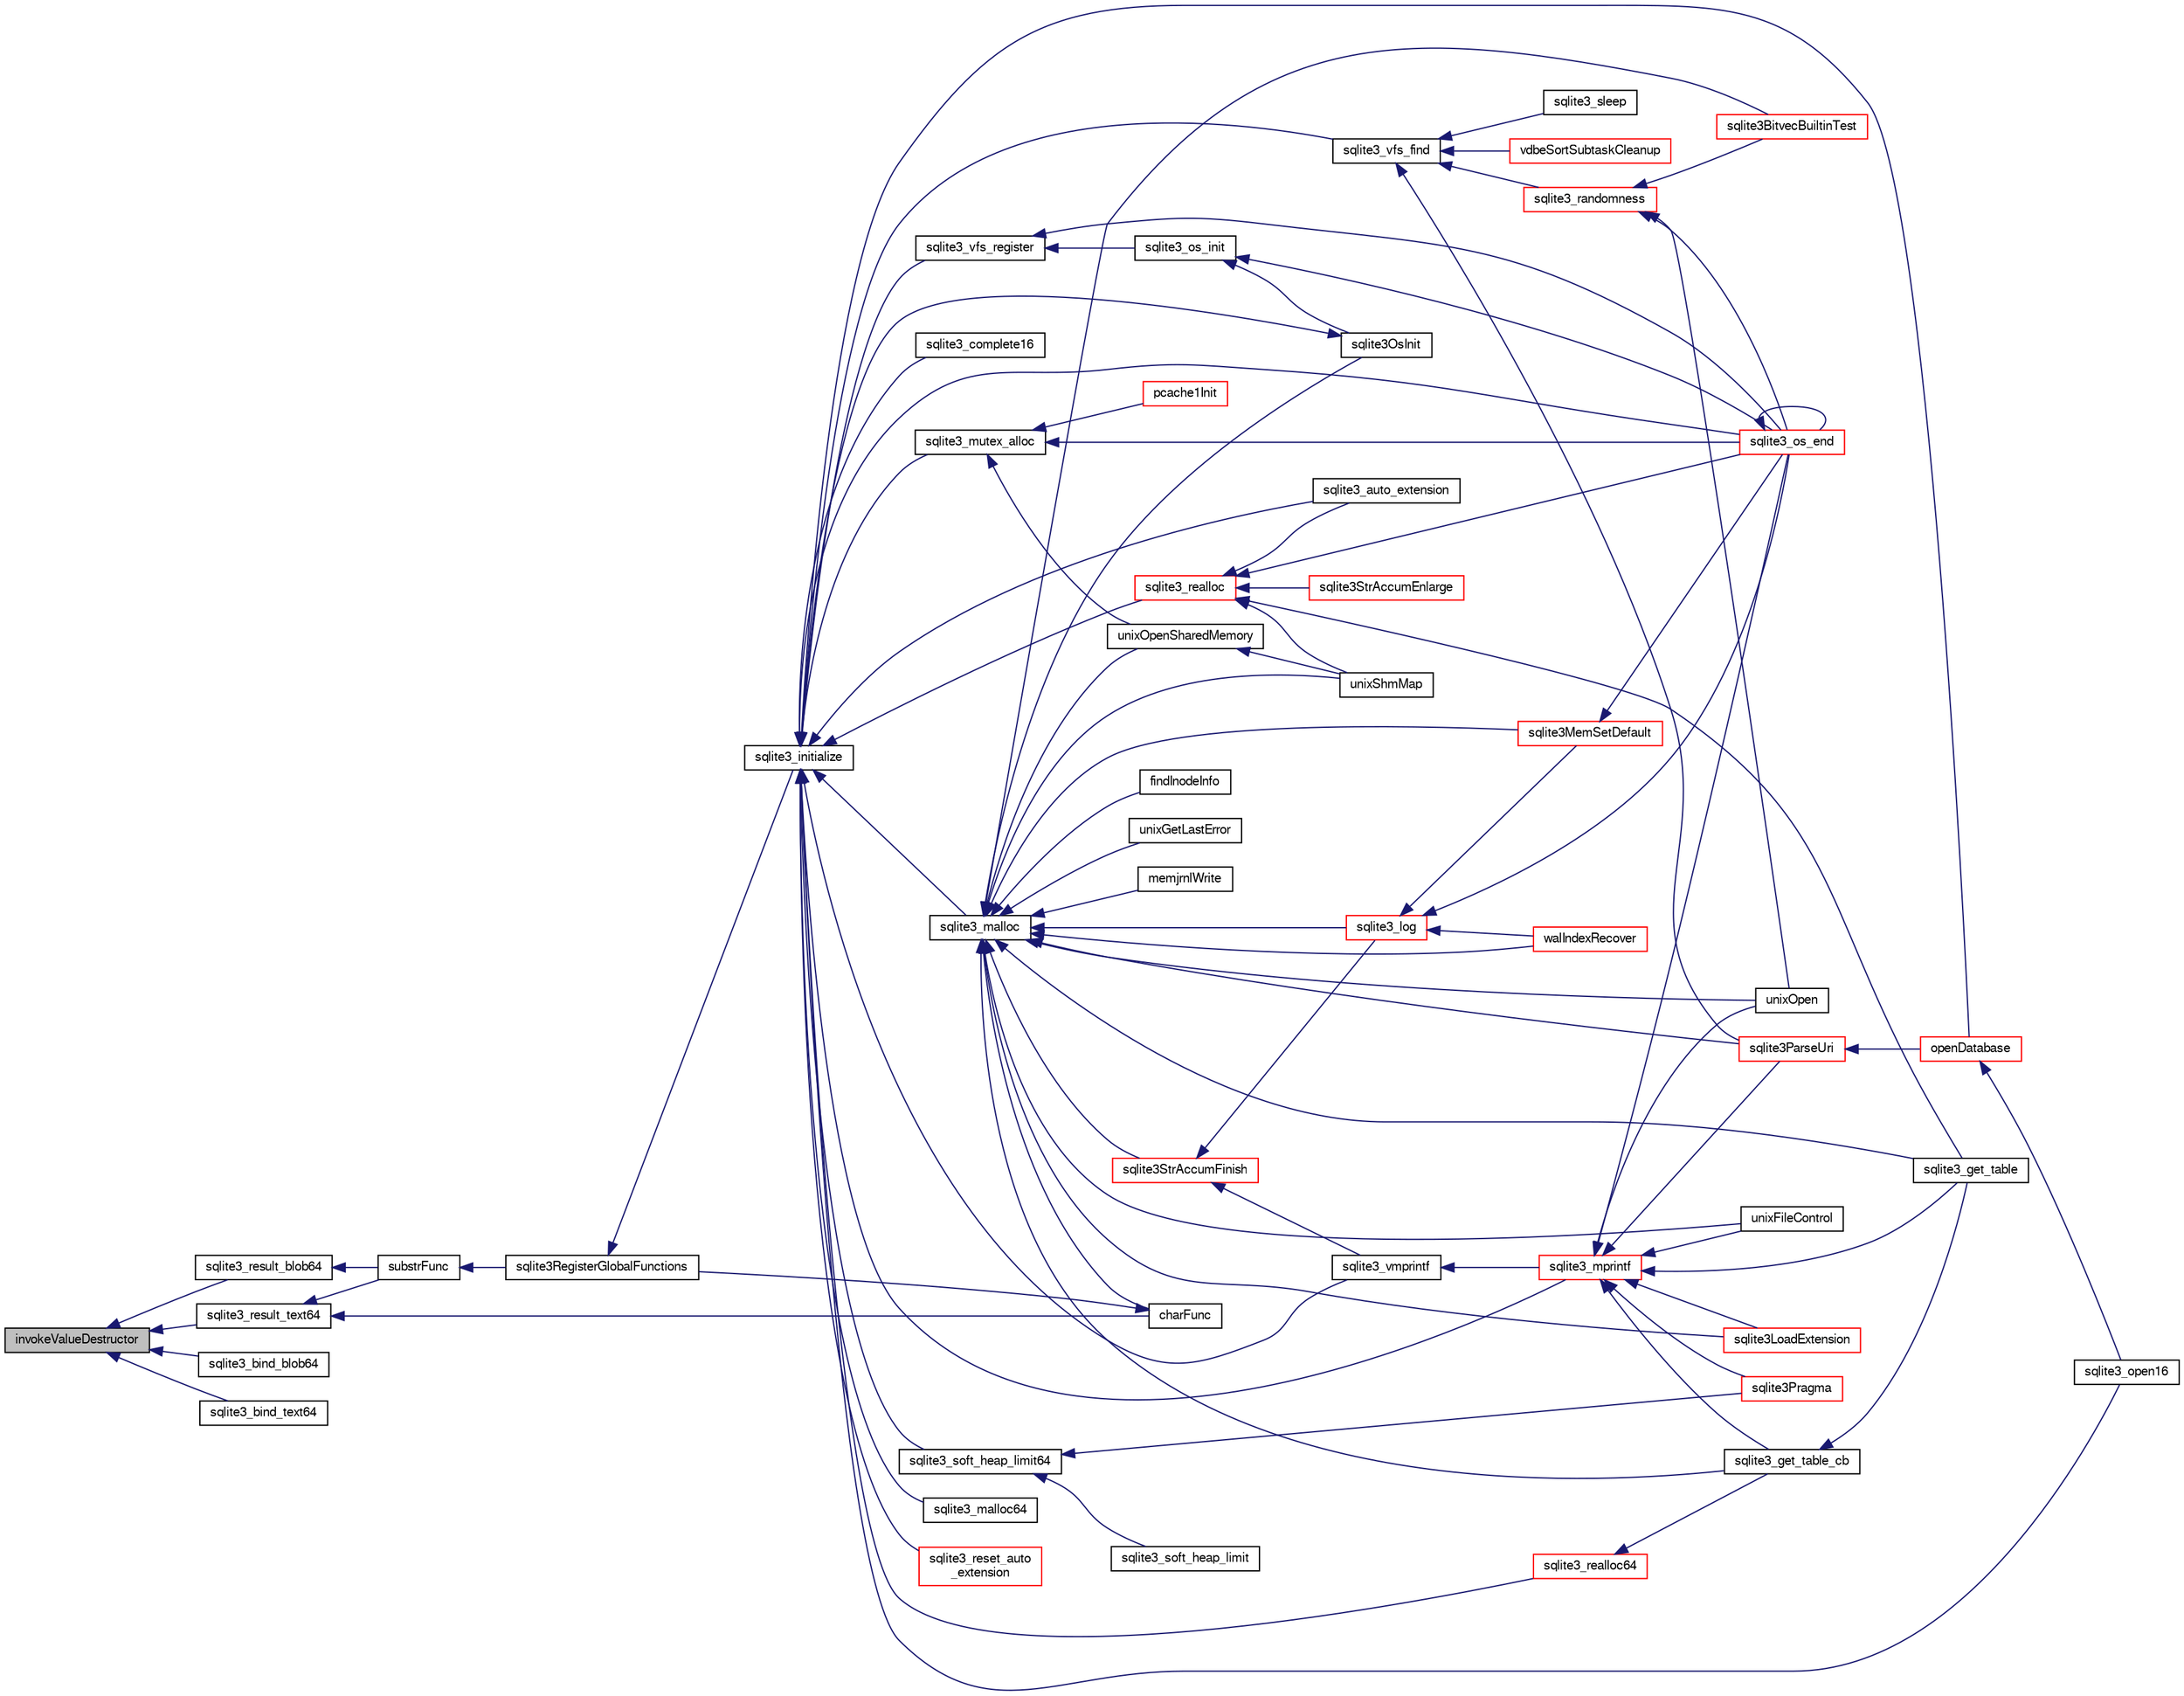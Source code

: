 digraph "invokeValueDestructor"
{
  edge [fontname="FreeSans",fontsize="10",labelfontname="FreeSans",labelfontsize="10"];
  node [fontname="FreeSans",fontsize="10",shape=record];
  rankdir="LR";
  Node144708 [label="invokeValueDestructor",height=0.2,width=0.4,color="black", fillcolor="grey75", style="filled", fontcolor="black"];
  Node144708 -> Node144709 [dir="back",color="midnightblue",fontsize="10",style="solid",fontname="FreeSans"];
  Node144709 [label="sqlite3_result_blob64",height=0.2,width=0.4,color="black", fillcolor="white", style="filled",URL="$sqlite3_8h.html#a2705d099be89bf11179ab5b75b56a1b2"];
  Node144709 -> Node144710 [dir="back",color="midnightblue",fontsize="10",style="solid",fontname="FreeSans"];
  Node144710 [label="substrFunc",height=0.2,width=0.4,color="black", fillcolor="white", style="filled",URL="$sqlite3_8c.html#a8a8739d9af5589338113371e440b2734"];
  Node144710 -> Node144711 [dir="back",color="midnightblue",fontsize="10",style="solid",fontname="FreeSans"];
  Node144711 [label="sqlite3RegisterGlobalFunctions",height=0.2,width=0.4,color="black", fillcolor="white", style="filled",URL="$sqlite3_8c.html#a9f75bd111010f29e1b8d74344473c4ec"];
  Node144711 -> Node144712 [dir="back",color="midnightblue",fontsize="10",style="solid",fontname="FreeSans"];
  Node144712 [label="sqlite3_initialize",height=0.2,width=0.4,color="black", fillcolor="white", style="filled",URL="$sqlite3_8h.html#ab0c0ee2d5d4cf8b28e9572296a8861df"];
  Node144712 -> Node144713 [dir="back",color="midnightblue",fontsize="10",style="solid",fontname="FreeSans"];
  Node144713 [label="sqlite3_vfs_find",height=0.2,width=0.4,color="black", fillcolor="white", style="filled",URL="$sqlite3_8h.html#ac201a26de3dfa1d6deb8069eb8d95627"];
  Node144713 -> Node144714 [dir="back",color="midnightblue",fontsize="10",style="solid",fontname="FreeSans"];
  Node144714 [label="sqlite3_randomness",height=0.2,width=0.4,color="red", fillcolor="white", style="filled",URL="$sqlite3_8h.html#aa452ad88657d4606e137b09c4e9315c7"];
  Node144714 -> Node144718 [dir="back",color="midnightblue",fontsize="10",style="solid",fontname="FreeSans"];
  Node144718 [label="unixOpen",height=0.2,width=0.4,color="black", fillcolor="white", style="filled",URL="$sqlite3_8c.html#a8ed5efc47b6e14f7805cd1bb9b215775"];
  Node144714 -> Node144719 [dir="back",color="midnightblue",fontsize="10",style="solid",fontname="FreeSans"];
  Node144719 [label="sqlite3_os_end",height=0.2,width=0.4,color="red", fillcolor="white", style="filled",URL="$sqlite3_8h.html#a2288c95881ecca13d994e42b6a958906"];
  Node144719 -> Node144719 [dir="back",color="midnightblue",fontsize="10",style="solid",fontname="FreeSans"];
  Node144714 -> Node144721 [dir="back",color="midnightblue",fontsize="10",style="solid",fontname="FreeSans"];
  Node144721 [label="sqlite3BitvecBuiltinTest",height=0.2,width=0.4,color="red", fillcolor="white", style="filled",URL="$sqlite3_8c.html#a9b4e3e921ce1ede6f10a9106c034ff9b"];
  Node144713 -> Node145117 [dir="back",color="midnightblue",fontsize="10",style="solid",fontname="FreeSans"];
  Node145117 [label="vdbeSortSubtaskCleanup",height=0.2,width=0.4,color="red", fillcolor="white", style="filled",URL="$sqlite3_8c.html#abc8ce4c3ef58cc10f5b27642aab32b30"];
  Node144713 -> Node145120 [dir="back",color="midnightblue",fontsize="10",style="solid",fontname="FreeSans"];
  Node145120 [label="sqlite3ParseUri",height=0.2,width=0.4,color="red", fillcolor="white", style="filled",URL="$sqlite3_8c.html#aaa912f29a67460d8b2186c97056e8767"];
  Node145120 -> Node144963 [dir="back",color="midnightblue",fontsize="10",style="solid",fontname="FreeSans"];
  Node144963 [label="openDatabase",height=0.2,width=0.4,color="red", fillcolor="white", style="filled",URL="$sqlite3_8c.html#a6a9c3bc3a64234e863413f41db473758"];
  Node144963 -> Node144966 [dir="back",color="midnightblue",fontsize="10",style="solid",fontname="FreeSans"];
  Node144966 [label="sqlite3_open16",height=0.2,width=0.4,color="black", fillcolor="white", style="filled",URL="$sqlite3_8h.html#adbc401bb96713f32e553db32f6f3ca33"];
  Node144713 -> Node145121 [dir="back",color="midnightblue",fontsize="10",style="solid",fontname="FreeSans"];
  Node145121 [label="sqlite3_sleep",height=0.2,width=0.4,color="black", fillcolor="white", style="filled",URL="$sqlite3_8h.html#ad0c133ddbbecb6433f3c6ebef8966efa"];
  Node144712 -> Node145122 [dir="back",color="midnightblue",fontsize="10",style="solid",fontname="FreeSans"];
  Node145122 [label="sqlite3_vfs_register",height=0.2,width=0.4,color="black", fillcolor="white", style="filled",URL="$sqlite3_8h.html#a7184b289ccd4c4c7200589137d88c4ae"];
  Node145122 -> Node145123 [dir="back",color="midnightblue",fontsize="10",style="solid",fontname="FreeSans"];
  Node145123 [label="sqlite3_os_init",height=0.2,width=0.4,color="black", fillcolor="white", style="filled",URL="$sqlite3_8h.html#acebc2290d00a32d3afe2361f2979038b"];
  Node145123 -> Node145124 [dir="back",color="midnightblue",fontsize="10",style="solid",fontname="FreeSans"];
  Node145124 [label="sqlite3OsInit",height=0.2,width=0.4,color="black", fillcolor="white", style="filled",URL="$sqlite3_8c.html#afeaa886fe1ca086a30fd278b1d069762"];
  Node145124 -> Node144712 [dir="back",color="midnightblue",fontsize="10",style="solid",fontname="FreeSans"];
  Node145123 -> Node144719 [dir="back",color="midnightblue",fontsize="10",style="solid",fontname="FreeSans"];
  Node145122 -> Node144719 [dir="back",color="midnightblue",fontsize="10",style="solid",fontname="FreeSans"];
  Node144712 -> Node145125 [dir="back",color="midnightblue",fontsize="10",style="solid",fontname="FreeSans"];
  Node145125 [label="sqlite3_mutex_alloc",height=0.2,width=0.4,color="black", fillcolor="white", style="filled",URL="$sqlite3_8h.html#aa3f89418cd18e99596435c958b29b650"];
  Node145125 -> Node145126 [dir="back",color="midnightblue",fontsize="10",style="solid",fontname="FreeSans"];
  Node145126 [label="unixOpenSharedMemory",height=0.2,width=0.4,color="black", fillcolor="white", style="filled",URL="$sqlite3_8c.html#a30775afa2e08ca6ddc7853326afed7c7"];
  Node145126 -> Node145127 [dir="back",color="midnightblue",fontsize="10",style="solid",fontname="FreeSans"];
  Node145127 [label="unixShmMap",height=0.2,width=0.4,color="black", fillcolor="white", style="filled",URL="$sqlite3_8c.html#aeaa77f0ab08a4f4ee5f86e8c9727e974"];
  Node145125 -> Node144719 [dir="back",color="midnightblue",fontsize="10",style="solid",fontname="FreeSans"];
  Node145125 -> Node145128 [dir="back",color="midnightblue",fontsize="10",style="solid",fontname="FreeSans"];
  Node145128 [label="pcache1Init",height=0.2,width=0.4,color="red", fillcolor="white", style="filled",URL="$sqlite3_8c.html#a05e9c1daf3dd812db1d769b69b20e069"];
  Node144712 -> Node145198 [dir="back",color="midnightblue",fontsize="10",style="solid",fontname="FreeSans"];
  Node145198 [label="sqlite3_soft_heap_limit64",height=0.2,width=0.4,color="black", fillcolor="white", style="filled",URL="$sqlite3_8h.html#ab37b3a4d1652e3acb2c43d1252e6b852"];
  Node145198 -> Node145199 [dir="back",color="midnightblue",fontsize="10",style="solid",fontname="FreeSans"];
  Node145199 [label="sqlite3_soft_heap_limit",height=0.2,width=0.4,color="black", fillcolor="white", style="filled",URL="$sqlite3_8h.html#a18c3472581de3072201723e798524fdc"];
  Node145198 -> Node144806 [dir="back",color="midnightblue",fontsize="10",style="solid",fontname="FreeSans"];
  Node144806 [label="sqlite3Pragma",height=0.2,width=0.4,color="red", fillcolor="white", style="filled",URL="$sqlite3_8c.html#a111391370f58f8e6a6eca51fd34d62ed"];
  Node144712 -> Node145200 [dir="back",color="midnightblue",fontsize="10",style="solid",fontname="FreeSans"];
  Node145200 [label="sqlite3_malloc",height=0.2,width=0.4,color="black", fillcolor="white", style="filled",URL="$sqlite3_8h.html#a510e31845345737f17d86ce0b2328356"];
  Node145200 -> Node145124 [dir="back",color="midnightblue",fontsize="10",style="solid",fontname="FreeSans"];
  Node145200 -> Node145196 [dir="back",color="midnightblue",fontsize="10",style="solid",fontname="FreeSans"];
  Node145196 [label="sqlite3MemSetDefault",height=0.2,width=0.4,color="red", fillcolor="white", style="filled",URL="$sqlite3_8c.html#a162fbfd727e92c5f8f72625b5ff62549"];
  Node145196 -> Node144719 [dir="back",color="midnightblue",fontsize="10",style="solid",fontname="FreeSans"];
  Node145200 -> Node145201 [dir="back",color="midnightblue",fontsize="10",style="solid",fontname="FreeSans"];
  Node145201 [label="sqlite3StrAccumFinish",height=0.2,width=0.4,color="red", fillcolor="white", style="filled",URL="$sqlite3_8c.html#adb7f26b10ac1b847db6f000ef4c2e2ba"];
  Node145201 -> Node145275 [dir="back",color="midnightblue",fontsize="10",style="solid",fontname="FreeSans"];
  Node145275 [label="sqlite3_vmprintf",height=0.2,width=0.4,color="black", fillcolor="white", style="filled",URL="$sqlite3_8h.html#ac240de67ddf003828f16a6d9dd3fa3ca"];
  Node145275 -> Node145276 [dir="back",color="midnightblue",fontsize="10",style="solid",fontname="FreeSans"];
  Node145276 [label="sqlite3_mprintf",height=0.2,width=0.4,color="red", fillcolor="white", style="filled",URL="$sqlite3_8h.html#a9533933e57f7ccbb48c32041ce3a8862"];
  Node145276 -> Node144717 [dir="back",color="midnightblue",fontsize="10",style="solid",fontname="FreeSans"];
  Node144717 [label="unixFileControl",height=0.2,width=0.4,color="black", fillcolor="white", style="filled",URL="$sqlite3_8c.html#ad71f213fa385cc58f307cefd953c03ae"];
  Node145276 -> Node144718 [dir="back",color="midnightblue",fontsize="10",style="solid",fontname="FreeSans"];
  Node145276 -> Node144719 [dir="back",color="midnightblue",fontsize="10",style="solid",fontname="FreeSans"];
  Node145276 -> Node145279 [dir="back",color="midnightblue",fontsize="10",style="solid",fontname="FreeSans"];
  Node145279 [label="sqlite3LoadExtension",height=0.2,width=0.4,color="red", fillcolor="white", style="filled",URL="$sqlite3_8c.html#a3b46232455de4779a67c63b2c9004245"];
  Node145276 -> Node144806 [dir="back",color="midnightblue",fontsize="10",style="solid",fontname="FreeSans"];
  Node145276 -> Node145282 [dir="back",color="midnightblue",fontsize="10",style="solid",fontname="FreeSans"];
  Node145282 [label="sqlite3_get_table_cb",height=0.2,width=0.4,color="black", fillcolor="white", style="filled",URL="$sqlite3_8c.html#a1dbaba1b543953c0dade97357c5866b1"];
  Node145282 -> Node144922 [dir="back",color="midnightblue",fontsize="10",style="solid",fontname="FreeSans"];
  Node144922 [label="sqlite3_get_table",height=0.2,width=0.4,color="black", fillcolor="white", style="filled",URL="$sqlite3_8h.html#a5effeac4e12df57beaa35c5be1f61579"];
  Node145276 -> Node144922 [dir="back",color="midnightblue",fontsize="10",style="solid",fontname="FreeSans"];
  Node145276 -> Node145120 [dir="back",color="midnightblue",fontsize="10",style="solid",fontname="FreeSans"];
  Node145201 -> Node145385 [dir="back",color="midnightblue",fontsize="10",style="solid",fontname="FreeSans"];
  Node145385 [label="sqlite3_log",height=0.2,width=0.4,color="red", fillcolor="white", style="filled",URL="$sqlite3_8h.html#a298c9699bf9c143662c6b1fec4b2dc3b"];
  Node145385 -> Node145196 [dir="back",color="midnightblue",fontsize="10",style="solid",fontname="FreeSans"];
  Node145385 -> Node144719 [dir="back",color="midnightblue",fontsize="10",style="solid",fontname="FreeSans"];
  Node145385 -> Node145314 [dir="back",color="midnightblue",fontsize="10",style="solid",fontname="FreeSans"];
  Node145314 [label="walIndexRecover",height=0.2,width=0.4,color="red", fillcolor="white", style="filled",URL="$sqlite3_8c.html#ab4ee99f3710323acbeb6c495dd18d205"];
  Node145200 -> Node145385 [dir="back",color="midnightblue",fontsize="10",style="solid",fontname="FreeSans"];
  Node145200 -> Node145464 [dir="back",color="midnightblue",fontsize="10",style="solid",fontname="FreeSans"];
  Node145464 [label="findInodeInfo",height=0.2,width=0.4,color="black", fillcolor="white", style="filled",URL="$sqlite3_8c.html#ac92c39062e69a79c4a62dfd55242c782"];
  Node145200 -> Node144717 [dir="back",color="midnightblue",fontsize="10",style="solid",fontname="FreeSans"];
  Node145200 -> Node145126 [dir="back",color="midnightblue",fontsize="10",style="solid",fontname="FreeSans"];
  Node145200 -> Node145127 [dir="back",color="midnightblue",fontsize="10",style="solid",fontname="FreeSans"];
  Node145200 -> Node144718 [dir="back",color="midnightblue",fontsize="10",style="solid",fontname="FreeSans"];
  Node145200 -> Node145297 [dir="back",color="midnightblue",fontsize="10",style="solid",fontname="FreeSans"];
  Node145297 [label="unixGetLastError",height=0.2,width=0.4,color="black", fillcolor="white", style="filled",URL="$sqlite3_8c.html#aed1e42f49d74b419c3c85b559dd61240"];
  Node145200 -> Node144721 [dir="back",color="midnightblue",fontsize="10",style="solid",fontname="FreeSans"];
  Node145200 -> Node145314 [dir="back",color="midnightblue",fontsize="10",style="solid",fontname="FreeSans"];
  Node145200 -> Node145465 [dir="back",color="midnightblue",fontsize="10",style="solid",fontname="FreeSans"];
  Node145465 [label="memjrnlWrite",height=0.2,width=0.4,color="black", fillcolor="white", style="filled",URL="$sqlite3_8c.html#af8bd7d5d7eafce5542f8de300a120c47"];
  Node145200 -> Node145466 [dir="back",color="midnightblue",fontsize="10",style="solid",fontname="FreeSans"];
  Node145466 [label="charFunc",height=0.2,width=0.4,color="black", fillcolor="white", style="filled",URL="$sqlite3_8c.html#ab9b72ce47fcea3c3b92e816435a0fd91"];
  Node145466 -> Node144711 [dir="back",color="midnightblue",fontsize="10",style="solid",fontname="FreeSans"];
  Node145200 -> Node145279 [dir="back",color="midnightblue",fontsize="10",style="solid",fontname="FreeSans"];
  Node145200 -> Node145282 [dir="back",color="midnightblue",fontsize="10",style="solid",fontname="FreeSans"];
  Node145200 -> Node144922 [dir="back",color="midnightblue",fontsize="10",style="solid",fontname="FreeSans"];
  Node145200 -> Node145120 [dir="back",color="midnightblue",fontsize="10",style="solid",fontname="FreeSans"];
  Node144712 -> Node145467 [dir="back",color="midnightblue",fontsize="10",style="solid",fontname="FreeSans"];
  Node145467 [label="sqlite3_malloc64",height=0.2,width=0.4,color="black", fillcolor="white", style="filled",URL="$sqlite3_8h.html#a12b7ee85e539ea28c130c5c75b96a82a"];
  Node144712 -> Node145468 [dir="back",color="midnightblue",fontsize="10",style="solid",fontname="FreeSans"];
  Node145468 [label="sqlite3_realloc",height=0.2,width=0.4,color="red", fillcolor="white", style="filled",URL="$sqlite3_8h.html#a627f0eeface58024ef47403d8cc76b35"];
  Node145468 -> Node145469 [dir="back",color="midnightblue",fontsize="10",style="solid",fontname="FreeSans"];
  Node145469 [label="sqlite3StrAccumEnlarge",height=0.2,width=0.4,color="red", fillcolor="white", style="filled",URL="$sqlite3_8c.html#a38976500a97c69d65086eeccca82dd96"];
  Node145468 -> Node145127 [dir="back",color="midnightblue",fontsize="10",style="solid",fontname="FreeSans"];
  Node145468 -> Node144719 [dir="back",color="midnightblue",fontsize="10",style="solid",fontname="FreeSans"];
  Node145468 -> Node145484 [dir="back",color="midnightblue",fontsize="10",style="solid",fontname="FreeSans"];
  Node145484 [label="sqlite3_auto_extension",height=0.2,width=0.4,color="black", fillcolor="white", style="filled",URL="$sqlite3_8h.html#a85a95b45e94f6bcd52aa39b6acdb36d7"];
  Node145468 -> Node144922 [dir="back",color="midnightblue",fontsize="10",style="solid",fontname="FreeSans"];
  Node144712 -> Node145486 [dir="back",color="midnightblue",fontsize="10",style="solid",fontname="FreeSans"];
  Node145486 [label="sqlite3_realloc64",height=0.2,width=0.4,color="red", fillcolor="white", style="filled",URL="$sqlite3_8h.html#afe88c85e9f864a3fd92941cad197245d"];
  Node145486 -> Node145282 [dir="back",color="midnightblue",fontsize="10",style="solid",fontname="FreeSans"];
  Node144712 -> Node145275 [dir="back",color="midnightblue",fontsize="10",style="solid",fontname="FreeSans"];
  Node144712 -> Node145276 [dir="back",color="midnightblue",fontsize="10",style="solid",fontname="FreeSans"];
  Node144712 -> Node144719 [dir="back",color="midnightblue",fontsize="10",style="solid",fontname="FreeSans"];
  Node144712 -> Node145484 [dir="back",color="midnightblue",fontsize="10",style="solid",fontname="FreeSans"];
  Node144712 -> Node145584 [dir="back",color="midnightblue",fontsize="10",style="solid",fontname="FreeSans"];
  Node145584 [label="sqlite3_reset_auto\l_extension",height=0.2,width=0.4,color="red", fillcolor="white", style="filled",URL="$sqlite3_8h.html#ac33f4064ae6690cada7bdc89e8153ffc"];
  Node144712 -> Node145451 [dir="back",color="midnightblue",fontsize="10",style="solid",fontname="FreeSans"];
  Node145451 [label="sqlite3_complete16",height=0.2,width=0.4,color="black", fillcolor="white", style="filled",URL="$sqlite3_8h.html#a3260341c2ef82787acca48414a1d03a1"];
  Node144712 -> Node144963 [dir="back",color="midnightblue",fontsize="10",style="solid",fontname="FreeSans"];
  Node144712 -> Node144966 [dir="back",color="midnightblue",fontsize="10",style="solid",fontname="FreeSans"];
  Node144708 -> Node145505 [dir="back",color="midnightblue",fontsize="10",style="solid",fontname="FreeSans"];
  Node145505 [label="sqlite3_result_text64",height=0.2,width=0.4,color="black", fillcolor="white", style="filled",URL="$sqlite3_8h.html#affa34bce1f22b7acb9e5b4ade4e09ee1"];
  Node145505 -> Node144710 [dir="back",color="midnightblue",fontsize="10",style="solid",fontname="FreeSans"];
  Node145505 -> Node145466 [dir="back",color="midnightblue",fontsize="10",style="solid",fontname="FreeSans"];
  Node144708 -> Node145418 [dir="back",color="midnightblue",fontsize="10",style="solid",fontname="FreeSans"];
  Node145418 [label="sqlite3_bind_blob64",height=0.2,width=0.4,color="black", fillcolor="white", style="filled",URL="$sqlite3_8h.html#a21616ad282a9d6ea45ee39746f81287a"];
  Node144708 -> Node145420 [dir="back",color="midnightblue",fontsize="10",style="solid",fontname="FreeSans"];
  Node145420 [label="sqlite3_bind_text64",height=0.2,width=0.4,color="black", fillcolor="white", style="filled",URL="$sqlite3_8h.html#a9e493afa3924315ba147f62c4800f415"];
}
